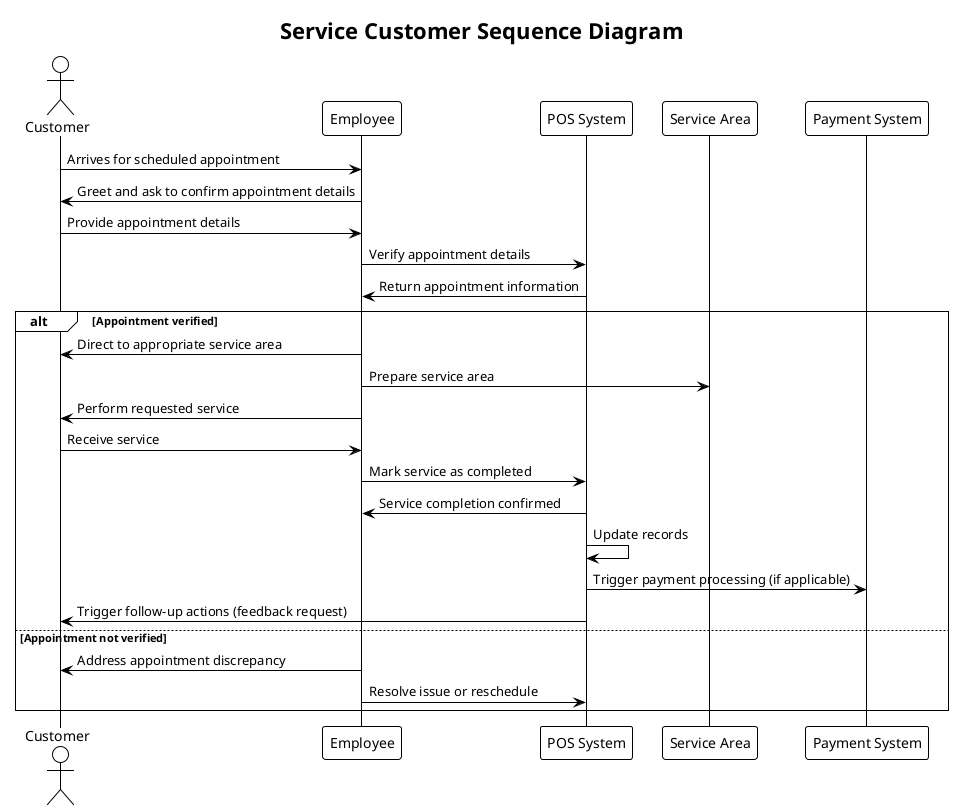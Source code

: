 @startuml service_customer_sequence
!theme plain
title Service Customer Sequence Diagram

actor Customer
participant Employee
participant "POS System" as POS
participant "Service Area" as Service
participant "Payment System" as Payment

Customer -> Employee: Arrives for scheduled appointment
Employee -> Customer: Greet and ask to confirm appointment details
Customer -> Employee: Provide appointment details
Employee -> POS: Verify appointment details
POS -> Employee: Return appointment information

alt Appointment verified
  Employee -> Customer: Direct to appropriate service area
  Employee -> Service: Prepare service area
  Employee -> Customer: Perform requested service
  Customer -> Employee: Receive service
  Employee -> POS: Mark service as completed
  POS -> Employee: Service completion confirmed
  POS -> POS: Update records
  POS -> Payment: Trigger payment processing (if applicable)
  POS -> Customer: Trigger follow-up actions (feedback request)
else Appointment not verified
  Employee -> Customer: Address appointment discrepancy
  Employee -> POS: Resolve issue or reschedule
end

@enduml